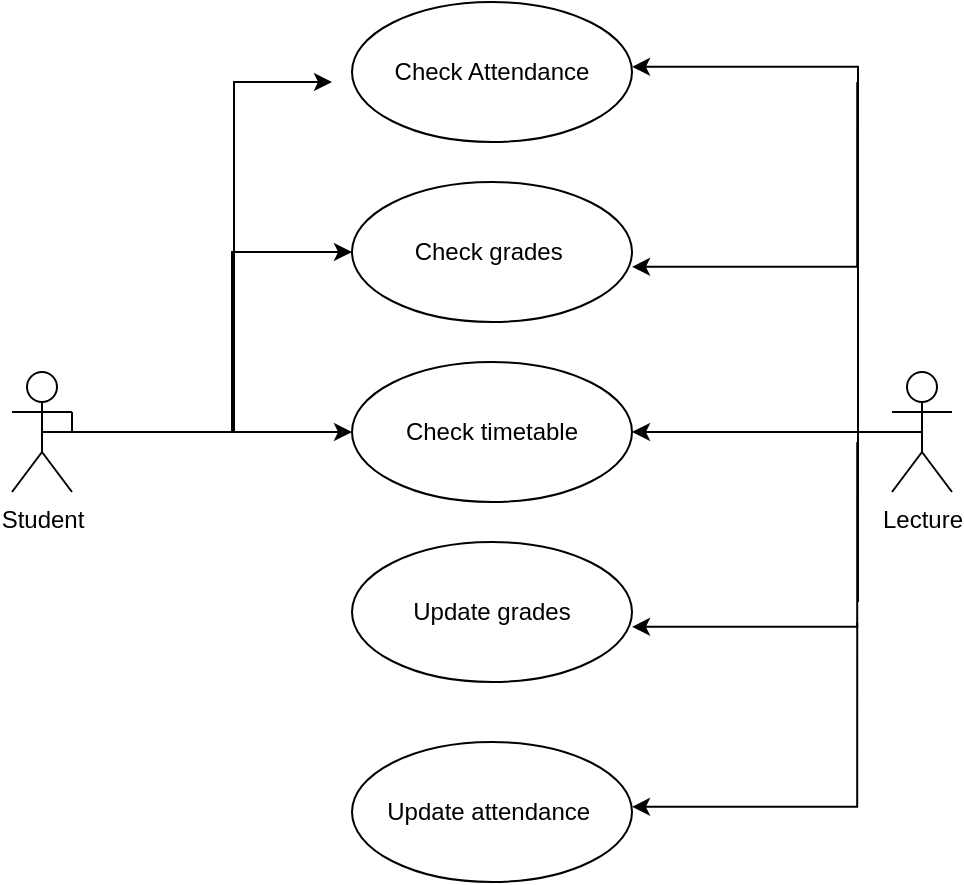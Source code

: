 <mxfile version="22.1.3" type="github">
  <diagram name="Page-1" id="5LDLPTUqeHp88MghJBze">
    <mxGraphModel dx="1050" dy="522" grid="1" gridSize="10" guides="1" tooltips="1" connect="1" arrows="1" fold="1" page="1" pageScale="1" pageWidth="850" pageHeight="1100" math="0" shadow="0">
      <root>
        <mxCell id="0" />
        <mxCell id="1" parent="0" />
        <mxCell id="lrp54yKJ9wYMuYE65mBQ-9" style="edgeStyle=orthogonalEdgeStyle;rounded=0;orthogonalLoop=1;jettySize=auto;html=1;exitX=0.5;exitY=0.5;exitDx=0;exitDy=0;exitPerimeter=0;" edge="1" parent="1" source="Sxd33D42A2UZ_HOupXb4-7" target="Sxd33D42A2UZ_HOupXb4-13">
          <mxGeometry relative="1" as="geometry">
            <mxPoint x="210" y="190" as="targetPoint" />
          </mxGeometry>
        </mxCell>
        <mxCell id="lrp54yKJ9wYMuYE65mBQ-11" style="edgeStyle=orthogonalEdgeStyle;rounded=0;orthogonalLoop=1;jettySize=auto;html=1;exitX=1;exitY=0.333;exitDx=0;exitDy=0;exitPerimeter=0;" edge="1" parent="1" source="Sxd33D42A2UZ_HOupXb4-7">
          <mxGeometry relative="1" as="geometry">
            <mxPoint x="300" y="200" as="targetPoint" />
            <Array as="points">
              <mxPoint x="170" y="375" />
              <mxPoint x="251" y="375" />
            </Array>
          </mxGeometry>
        </mxCell>
        <mxCell id="lrp54yKJ9wYMuYE65mBQ-12" style="edgeStyle=orthogonalEdgeStyle;rounded=0;orthogonalLoop=1;jettySize=auto;html=1;exitX=1;exitY=0.333;exitDx=0;exitDy=0;exitPerimeter=0;entryX=0;entryY=0.5;entryDx=0;entryDy=0;" edge="1" parent="1" source="Sxd33D42A2UZ_HOupXb4-7" target="Sxd33D42A2UZ_HOupXb4-9">
          <mxGeometry relative="1" as="geometry">
            <mxPoint x="250" y="280" as="targetPoint" />
            <Array as="points">
              <mxPoint x="170" y="375" />
              <mxPoint x="250" y="375" />
              <mxPoint x="250" y="285" />
            </Array>
          </mxGeometry>
        </mxCell>
        <mxCell id="Sxd33D42A2UZ_HOupXb4-7" value="Student&lt;br&gt;" style="shape=umlActor;verticalLabelPosition=bottom;verticalAlign=top;html=1;" parent="1" vertex="1">
          <mxGeometry x="140" y="345" width="30" height="60" as="geometry" />
        </mxCell>
        <mxCell id="Sxd33D42A2UZ_HOupXb4-23" style="edgeStyle=orthogonalEdgeStyle;rounded=0;orthogonalLoop=1;jettySize=auto;html=1;entryX=1.017;entryY=0.606;entryDx=0;entryDy=0;entryPerimeter=0;" parent="1" edge="1">
          <mxGeometry relative="1" as="geometry">
            <mxPoint x="450.0" y="562.42" as="targetPoint" />
            <mxPoint x="562.62" y="470" as="sourcePoint" />
            <Array as="points">
              <mxPoint x="562.62" y="562" />
            </Array>
          </mxGeometry>
        </mxCell>
        <mxCell id="Sxd33D42A2UZ_HOupXb4-33" style="edgeStyle=orthogonalEdgeStyle;rounded=0;orthogonalLoop=1;jettySize=auto;html=1;exitX=0.5;exitY=0.5;exitDx=0;exitDy=0;exitPerimeter=0;entryX=1;entryY=0.5;entryDx=0;entryDy=0;" parent="1" source="Sxd33D42A2UZ_HOupXb4-8" target="Sxd33D42A2UZ_HOupXb4-13" edge="1">
          <mxGeometry relative="1" as="geometry" />
        </mxCell>
        <mxCell id="Sxd33D42A2UZ_HOupXb4-8" value="Lecture" style="shape=umlActor;verticalLabelPosition=bottom;verticalAlign=top;html=1;" parent="1" vertex="1">
          <mxGeometry x="580" y="345" width="30" height="60" as="geometry" />
        </mxCell>
        <mxCell id="Sxd33D42A2UZ_HOupXb4-9" value="Check grades&amp;nbsp;" style="ellipse;whiteSpace=wrap;html=1;" parent="1" vertex="1">
          <mxGeometry x="310" y="250" width="140" height="70" as="geometry" />
        </mxCell>
        <mxCell id="Sxd33D42A2UZ_HOupXb4-10" value="Check Attendance" style="ellipse;whiteSpace=wrap;html=1;" parent="1" vertex="1">
          <mxGeometry x="310" y="160" width="140" height="70" as="geometry" />
        </mxCell>
        <mxCell id="Sxd33D42A2UZ_HOupXb4-11" value="Update attendance&amp;nbsp;" style="ellipse;whiteSpace=wrap;html=1;" parent="1" vertex="1">
          <mxGeometry x="310" y="530" width="140" height="70" as="geometry" />
        </mxCell>
        <mxCell id="Sxd33D42A2UZ_HOupXb4-12" value="Update grades" style="ellipse;whiteSpace=wrap;html=1;" parent="1" vertex="1">
          <mxGeometry x="310" y="430" width="140" height="70" as="geometry" />
        </mxCell>
        <mxCell id="Sxd33D42A2UZ_HOupXb4-13" value="Check timetable" style="ellipse;whiteSpace=wrap;html=1;" parent="1" vertex="1">
          <mxGeometry x="310" y="340" width="140" height="70" as="geometry" />
        </mxCell>
        <mxCell id="Sxd33D42A2UZ_HOupXb4-28" style="edgeStyle=orthogonalEdgeStyle;rounded=0;orthogonalLoop=1;jettySize=auto;html=1;entryX=1.017;entryY=0.606;entryDx=0;entryDy=0;entryPerimeter=0;" parent="1" edge="1">
          <mxGeometry relative="1" as="geometry">
            <mxPoint x="450.0" y="472.42" as="targetPoint" />
            <mxPoint x="562.62" y="380" as="sourcePoint" />
            <Array as="points">
              <mxPoint x="562.62" y="472" />
            </Array>
          </mxGeometry>
        </mxCell>
        <mxCell id="Sxd33D42A2UZ_HOupXb4-29" style="edgeStyle=orthogonalEdgeStyle;rounded=0;orthogonalLoop=1;jettySize=auto;html=1;entryX=1.017;entryY=0.606;entryDx=0;entryDy=0;entryPerimeter=0;" parent="1" edge="1">
          <mxGeometry relative="1" as="geometry">
            <mxPoint x="450.0" y="292.42" as="targetPoint" />
            <mxPoint x="562.62" y="200" as="sourcePoint" />
            <Array as="points">
              <mxPoint x="562.62" y="292" />
            </Array>
          </mxGeometry>
        </mxCell>
        <mxCell id="Sxd33D42A2UZ_HOupXb4-31" style="edgeStyle=orthogonalEdgeStyle;rounded=0;orthogonalLoop=1;jettySize=auto;html=1;entryX=1.017;entryY=0.606;entryDx=0;entryDy=0;entryPerimeter=0;" parent="1" edge="1">
          <mxGeometry relative="1" as="geometry">
            <mxPoint x="450.0" y="192.42" as="targetPoint" />
            <mxPoint x="563" y="460" as="sourcePoint" />
            <Array as="points">
              <mxPoint x="562.62" y="192" />
            </Array>
          </mxGeometry>
        </mxCell>
      </root>
    </mxGraphModel>
  </diagram>
</mxfile>
